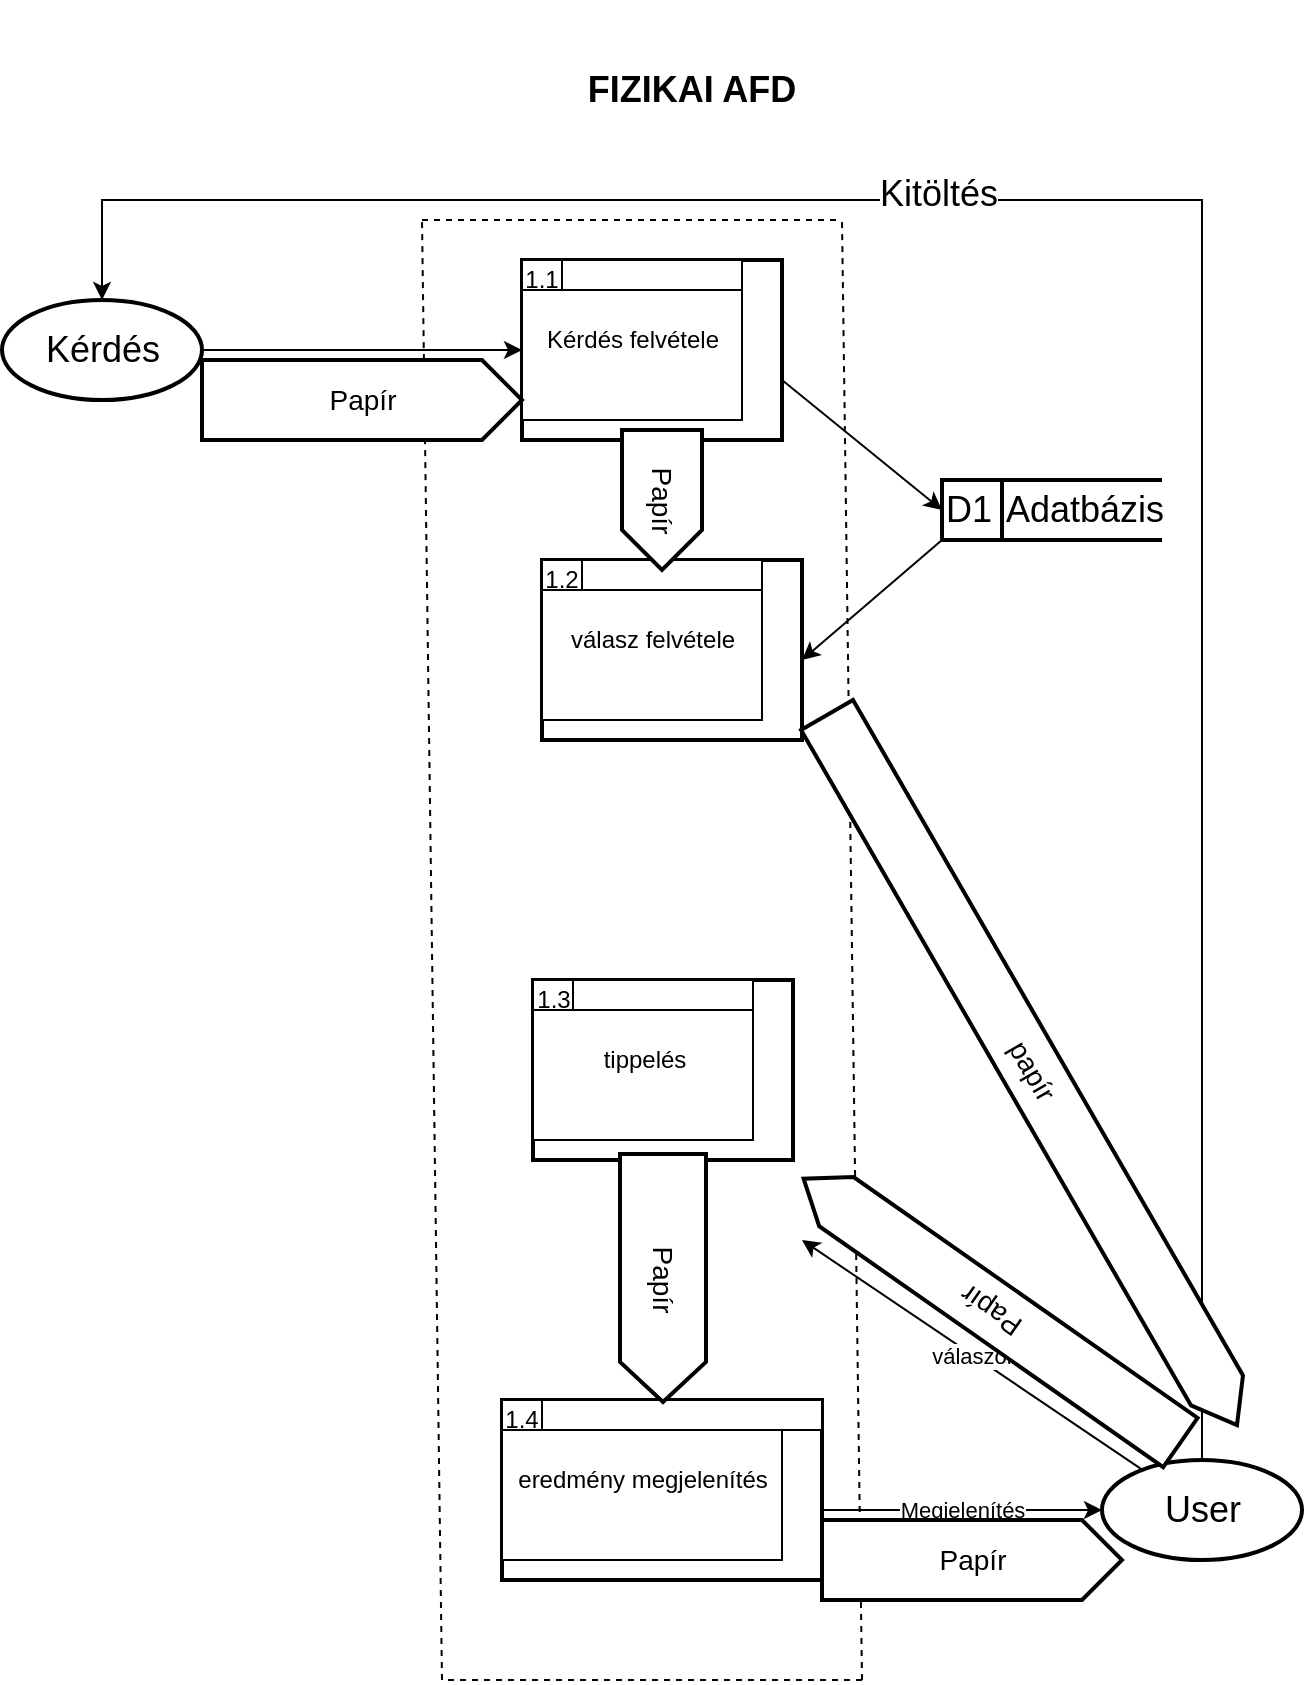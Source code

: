 <mxfile version="14.6.13" type="google"><diagram id="24V5RSeGpNA2zePlI_km" name="Page-1"><mxGraphModel dx="1050" dy="1794" grid="1" gridSize="10" guides="1" tooltips="1" connect="1" arrows="1" fold="1" page="1" pageScale="1" pageWidth="827" pageHeight="1169" math="0" shadow="0"><root><mxCell id="0"/><mxCell id="1" parent="0"/><mxCell id="r_YUSZMrnGstuEmm48H_-115" value="" style="group" vertex="1" connectable="0" parent="1"><mxGeometry x="520" y="230" width="110" height="30" as="geometry"/></mxCell><mxCell id="r_YUSZMrnGstuEmm48H_-114" value="Adatbázis" style="text;html=1;strokeColor=none;fillColor=none;align=left;verticalAlign=middle;whiteSpace=wrap;rounded=0;fontSize=18;" vertex="1" parent="r_YUSZMrnGstuEmm48H_-115"><mxGeometry x="30" y="5" width="70" height="20" as="geometry"/></mxCell><mxCell id="r_YUSZMrnGstuEmm48H_-112" value="" style="html=1;dashed=0;whitespace=wrap;shape=mxgraph.dfd.dataStoreID;align=left;spacingLeft=3;points=[[0,0],[0.5,0],[1,0],[0,0.5],[1,0.5],[0,1],[0.5,1],[1,1]];fontSize=18;strokeColor=#000000;strokeWidth=2;fillColor=none;" vertex="1" parent="r_YUSZMrnGstuEmm48H_-115"><mxGeometry width="110" height="30" as="geometry"/></mxCell><mxCell id="r_YUSZMrnGstuEmm48H_-113" value="D1" style="text;html=1;strokeColor=none;fillColor=none;align=left;verticalAlign=middle;whiteSpace=wrap;rounded=0;fontSize=18;" vertex="1" parent="r_YUSZMrnGstuEmm48H_-115"><mxGeometry y="5" width="30" height="20" as="geometry"/></mxCell><mxCell id="r_YUSZMrnGstuEmm48H_-1" value="FIZIKAI AFD" style="text;html=1;align=center;verticalAlign=middle;whiteSpace=wrap;rounded=0;perimeterSpacing=2;strokeWidth=2;fontSize=18;fontStyle=1" vertex="1" parent="1"><mxGeometry x="310" y="-10" width="170" height="90" as="geometry"/></mxCell><mxCell id="r_YUSZMrnGstuEmm48H_-2" value="Kérdés" style="shape=ellipse;html=1;dashed=0;whitespace=wrap;perimeter=ellipsePerimeter;fontSize=18;strokeColor=#000000;strokeWidth=2;fillColor=none;" vertex="1" parent="1"><mxGeometry x="50" y="140" width="100" height="50" as="geometry"/></mxCell><mxCell id="r_YUSZMrnGstuEmm48H_-22" value="" style="endArrow=classic;html=1;fontSize=18;exitX=1;exitY=0.5;exitDx=0;exitDy=0;" edge="1" parent="1" source="r_YUSZMrnGstuEmm48H_-2"><mxGeometry relative="1" as="geometry"><mxPoint x="30" y="210" as="sourcePoint"/><mxPoint x="310" y="165" as="targetPoint"/></mxGeometry></mxCell><mxCell id="r_YUSZMrnGstuEmm48H_-32" style="edgeStyle=orthogonalEdgeStyle;rounded=0;orthogonalLoop=1;jettySize=auto;html=1;exitX=1;exitY=1;exitDx=0;exitDy=0;fontSize=18;" edge="1" parent="1"><mxGeometry relative="1" as="geometry"><mxPoint x="433.724" y="312.483" as="targetPoint"/><mxPoint x="433.846" y="312.414" as="sourcePoint"/></mxGeometry></mxCell><mxCell id="r_YUSZMrnGstuEmm48H_-34" value="" style="group;align=center;fontSize=18;strokeColor=#000000;strokeWidth=2;fillColor=none;" vertex="1" connectable="0" parent="1"><mxGeometry x="310" y="120.0" width="130" height="90" as="geometry"/></mxCell><mxCell id="r_YUSZMrnGstuEmm48H_-35" value="" style="whiteSpace=wrap;html=1;rounded=0;sketch=0;align=left;" vertex="1" parent="r_YUSZMrnGstuEmm48H_-34"><mxGeometry width="20" height="20.0" as="geometry"/></mxCell><mxCell id="r_YUSZMrnGstuEmm48H_-36" value="&lt;div align=&quot;center&quot;&gt;Kérdés felvétele&lt;/div&gt;" style="html=1;dashed=0;whitespace=wrap;rounded=0;sketch=0;align=center;" vertex="1" parent="r_YUSZMrnGstuEmm48H_-34"><mxGeometry width="110" height="80.0" as="geometry"/></mxCell><mxCell id="r_YUSZMrnGstuEmm48H_-37" value="" style="rounded=0;whiteSpace=wrap;html=1;align=center;" vertex="1" parent="r_YUSZMrnGstuEmm48H_-34"><mxGeometry width="20" height="15.0" as="geometry"/></mxCell><mxCell id="r_YUSZMrnGstuEmm48H_-38" value="" style="rounded=0;whiteSpace=wrap;html=1;align=center;" vertex="1" parent="r_YUSZMrnGstuEmm48H_-34"><mxGeometry x="20" width="90" height="15.0" as="geometry"/></mxCell><mxCell id="r_YUSZMrnGstuEmm48H_-39" value="1.1" style="text;html=1;strokeColor=none;fillColor=none;align=center;verticalAlign=middle;whiteSpace=wrap;rounded=0;" vertex="1" parent="r_YUSZMrnGstuEmm48H_-34"><mxGeometry x="-10" width="40" height="20.0" as="geometry"/></mxCell><mxCell id="r_YUSZMrnGstuEmm48H_-58" value="" style="group;align=center;fontSize=18;strokeColor=#000000;strokeWidth=2;fillColor=none;" vertex="1" connectable="0" parent="1"><mxGeometry x="320" y="270.0" width="130" height="90" as="geometry"/></mxCell><mxCell id="r_YUSZMrnGstuEmm48H_-59" value="" style="whiteSpace=wrap;html=1;rounded=0;sketch=0;align=left;" vertex="1" parent="r_YUSZMrnGstuEmm48H_-58"><mxGeometry width="20" height="20.0" as="geometry"/></mxCell><mxCell id="r_YUSZMrnGstuEmm48H_-60" value="&lt;div align=&quot;center&quot;&gt;válasz felvétele&lt;/div&gt;" style="html=1;dashed=0;whitespace=wrap;rounded=0;sketch=0;align=center;" vertex="1" parent="r_YUSZMrnGstuEmm48H_-58"><mxGeometry width="110" height="80.0" as="geometry"/></mxCell><mxCell id="r_YUSZMrnGstuEmm48H_-61" value="" style="rounded=0;whiteSpace=wrap;html=1;align=center;" vertex="1" parent="r_YUSZMrnGstuEmm48H_-58"><mxGeometry width="20" height="15.0" as="geometry"/></mxCell><mxCell id="r_YUSZMrnGstuEmm48H_-62" value="" style="rounded=0;whiteSpace=wrap;html=1;align=center;" vertex="1" parent="r_YUSZMrnGstuEmm48H_-58"><mxGeometry x="20" width="90" height="15.0" as="geometry"/></mxCell><mxCell id="r_YUSZMrnGstuEmm48H_-63" value="1.2" style="text;html=1;strokeColor=none;fillColor=none;align=center;verticalAlign=middle;whiteSpace=wrap;rounded=0;" vertex="1" parent="r_YUSZMrnGstuEmm48H_-58"><mxGeometry x="-10" width="40" height="20.0" as="geometry"/></mxCell><mxCell id="r_YUSZMrnGstuEmm48H_-70" value="" style="group;align=center;fontSize=18;strokeColor=#000000;strokeWidth=2;fillColor=none;" vertex="1" connectable="0" parent="1"><mxGeometry x="315.5" y="480" width="130" height="90" as="geometry"/></mxCell><mxCell id="r_YUSZMrnGstuEmm48H_-71" value="" style="whiteSpace=wrap;html=1;rounded=0;sketch=0;align=left;" vertex="1" parent="r_YUSZMrnGstuEmm48H_-70"><mxGeometry width="20" height="20.0" as="geometry"/></mxCell><mxCell id="r_YUSZMrnGstuEmm48H_-72" value="&lt;div align=&quot;center&quot;&gt;tippelés&lt;/div&gt;" style="html=1;dashed=0;whitespace=wrap;rounded=0;sketch=0;align=center;" vertex="1" parent="r_YUSZMrnGstuEmm48H_-70"><mxGeometry width="110" height="80.0" as="geometry"/></mxCell><mxCell id="r_YUSZMrnGstuEmm48H_-73" value="" style="rounded=0;whiteSpace=wrap;html=1;align=center;" vertex="1" parent="r_YUSZMrnGstuEmm48H_-70"><mxGeometry width="20" height="15.0" as="geometry"/></mxCell><mxCell id="r_YUSZMrnGstuEmm48H_-74" value="" style="rounded=0;whiteSpace=wrap;html=1;align=center;" vertex="1" parent="r_YUSZMrnGstuEmm48H_-70"><mxGeometry x="20" width="90" height="15.0" as="geometry"/></mxCell><mxCell id="r_YUSZMrnGstuEmm48H_-75" value="1.3" style="text;html=1;strokeColor=none;fillColor=none;align=center;verticalAlign=middle;whiteSpace=wrap;rounded=0;" vertex="1" parent="r_YUSZMrnGstuEmm48H_-70"><mxGeometry x="-10" width="40" height="20.0" as="geometry"/></mxCell><mxCell id="r_YUSZMrnGstuEmm48H_-76" value="" style="group;align=center;fontSize=18;strokeColor=#000000;strokeWidth=2;fillColor=none;" vertex="1" connectable="0" parent="1"><mxGeometry x="300" y="690" width="160" height="90" as="geometry"/></mxCell><mxCell id="r_YUSZMrnGstuEmm48H_-77" value="" style="whiteSpace=wrap;html=1;rounded=0;sketch=0;align=left;" vertex="1" parent="r_YUSZMrnGstuEmm48H_-76"><mxGeometry width="20" height="20.0" as="geometry"/></mxCell><mxCell id="r_YUSZMrnGstuEmm48H_-78" value="&lt;div align=&quot;center&quot;&gt;eredmény megjelenítés&lt;/div&gt;" style="html=1;dashed=0;whitespace=wrap;rounded=0;sketch=0;align=center;" vertex="1" parent="r_YUSZMrnGstuEmm48H_-76"><mxGeometry width="140" height="80" as="geometry"/></mxCell><mxCell id="r_YUSZMrnGstuEmm48H_-79" value="" style="rounded=0;whiteSpace=wrap;html=1;align=center;" vertex="1" parent="r_YUSZMrnGstuEmm48H_-76"><mxGeometry width="20" height="15.0" as="geometry"/></mxCell><mxCell id="r_YUSZMrnGstuEmm48H_-80" value="" style="rounded=0;whiteSpace=wrap;html=1;align=center;" vertex="1" parent="r_YUSZMrnGstuEmm48H_-76"><mxGeometry x="20" width="140" height="15" as="geometry"/></mxCell><mxCell id="r_YUSZMrnGstuEmm48H_-81" value="1.4" style="text;html=1;strokeColor=none;fillColor=none;align=center;verticalAlign=middle;whiteSpace=wrap;rounded=0;" vertex="1" parent="r_YUSZMrnGstuEmm48H_-76"><mxGeometry x="-10" width="40" height="20.0" as="geometry"/></mxCell><mxCell id="r_YUSZMrnGstuEmm48H_-97" style="edgeStyle=orthogonalEdgeStyle;rounded=0;orthogonalLoop=1;jettySize=auto;html=1;exitX=0.5;exitY=0;exitDx=0;exitDy=0;fontSize=18;entryX=0.5;entryY=0;entryDx=0;entryDy=0;" edge="1" parent="1" source="r_YUSZMrnGstuEmm48H_-94" target="r_YUSZMrnGstuEmm48H_-2"><mxGeometry relative="1" as="geometry"><mxPoint x="540" y="80" as="targetPoint"/><Array as="points"><mxPoint x="650" y="90"/><mxPoint x="100" y="90"/></Array></mxGeometry></mxCell><mxCell id="r_YUSZMrnGstuEmm48H_-98" value="Kitöltés" style="edgeLabel;html=1;align=center;verticalAlign=middle;resizable=0;points=[];fontSize=18;" vertex="1" connectable="0" parent="r_YUSZMrnGstuEmm48H_-97"><mxGeometry x="0.239" y="-3" relative="1" as="geometry"><mxPoint as="offset"/></mxGeometry></mxCell><mxCell id="r_YUSZMrnGstuEmm48H_-94" value="User" style="shape=ellipse;html=1;dashed=0;whitespace=wrap;perimeter=ellipsePerimeter;fontSize=18;strokeColor=#000000;strokeWidth=2;fillColor=none;" vertex="1" parent="1"><mxGeometry x="600" y="720" width="100" height="50" as="geometry"/></mxCell><mxCell id="r_YUSZMrnGstuEmm48H_-99" value="" style="endArrow=classic;html=1;fontSize=18;" edge="1" parent="1"><mxGeometry relative="1" as="geometry"><mxPoint x="460" y="745" as="sourcePoint"/><mxPoint x="600" y="745" as="targetPoint"/><Array as="points"><mxPoint x="530" y="745"/></Array></mxGeometry></mxCell><mxCell id="r_YUSZMrnGstuEmm48H_-100" value="Megjelenítés" style="edgeLabel;resizable=0;html=1;align=center;verticalAlign=middle;" connectable="0" vertex="1" parent="r_YUSZMrnGstuEmm48H_-99"><mxGeometry relative="1" as="geometry"/></mxCell><mxCell id="r_YUSZMrnGstuEmm48H_-103" value="" style="endArrow=none;dashed=1;html=1;fontSize=18;" edge="1" parent="1"><mxGeometry width="50" height="50" relative="1" as="geometry"><mxPoint x="480" y="830" as="sourcePoint"/><mxPoint x="470" y="100" as="targetPoint"/></mxGeometry></mxCell><mxCell id="r_YUSZMrnGstuEmm48H_-104" value="" style="endArrow=none;dashed=1;html=1;fontSize=18;" edge="1" parent="1"><mxGeometry width="50" height="50" relative="1" as="geometry"><mxPoint x="480" y="830" as="sourcePoint"/><mxPoint x="270" y="830" as="targetPoint"/></mxGeometry></mxCell><mxCell id="r_YUSZMrnGstuEmm48H_-105" value="" style="endArrow=none;dashed=1;html=1;fontSize=18;" edge="1" parent="1"><mxGeometry width="50" height="50" relative="1" as="geometry"><mxPoint x="270" y="830" as="sourcePoint"/><mxPoint x="260" y="100" as="targetPoint"/></mxGeometry></mxCell><mxCell id="r_YUSZMrnGstuEmm48H_-106" value="" style="endArrow=none;dashed=1;html=1;fontSize=18;" edge="1" parent="1"><mxGeometry width="50" height="50" relative="1" as="geometry"><mxPoint x="260" y="100" as="sourcePoint"/><mxPoint x="470" y="100" as="targetPoint"/></mxGeometry></mxCell><mxCell id="r_YUSZMrnGstuEmm48H_-116" value="" style="endArrow=classic;html=1;fontSize=18;entryX=0;entryY=0.5;entryDx=0;entryDy=0;" edge="1" parent="1" target="r_YUSZMrnGstuEmm48H_-113"><mxGeometry relative="1" as="geometry"><mxPoint x="440" y="180" as="sourcePoint"/><mxPoint x="510" y="240" as="targetPoint"/></mxGeometry></mxCell><mxCell id="r_YUSZMrnGstuEmm48H_-121" value="" style="endArrow=classic;html=1;fontSize=18;exitX=0;exitY=1;exitDx=0;exitDy=0;" edge="1" parent="1" source="r_YUSZMrnGstuEmm48H_-112"><mxGeometry relative="1" as="geometry"><mxPoint x="560" y="300" as="sourcePoint"/><mxPoint x="450" y="320" as="targetPoint"/></mxGeometry></mxCell><mxCell id="r_YUSZMrnGstuEmm48H_-127" value="" style="endArrow=classic;html=1;fontSize=18;" edge="1" parent="1" source="r_YUSZMrnGstuEmm48H_-94"><mxGeometry relative="1" as="geometry"><mxPoint x="500" y="630" as="sourcePoint"/><mxPoint x="450" y="610" as="targetPoint"/></mxGeometry></mxCell><mxCell id="r_YUSZMrnGstuEmm48H_-128" value="válaszok" style="edgeLabel;resizable=0;html=1;align=center;verticalAlign=middle;" connectable="0" vertex="1" parent="r_YUSZMrnGstuEmm48H_-127"><mxGeometry relative="1" as="geometry"/></mxCell><mxCell id="r_YUSZMrnGstuEmm48H_-139" value="Papír" style="html=1;shape=mxgraph.infographic.ribbonSimple;notch1=0;notch2=20;align=center;verticalAlign=middle;fontSize=14;fontStyle=0;fillColor=#FFFFFF;strokeColor=#000000;strokeWidth=2;" vertex="1" parent="1"><mxGeometry x="150" y="170" width="160" height="40" as="geometry"/></mxCell><mxCell id="r_YUSZMrnGstuEmm48H_-140" value="Papír" style="html=1;shape=mxgraph.infographic.ribbonSimple;notch1=0;notch2=20;align=center;verticalAlign=middle;fontSize=14;fontStyle=0;fillColor=#FFFFFF;strokeColor=#000000;strokeWidth=2;rotation=90;" vertex="1" parent="1"><mxGeometry x="345" y="220" width="70" height="40" as="geometry"/></mxCell><mxCell id="r_YUSZMrnGstuEmm48H_-143" value="Papír" style="html=1;shape=mxgraph.infographic.ribbonSimple;notch1=0;notch2=20;align=center;verticalAlign=middle;fontSize=14;fontStyle=0;fillColor=#FFFFFF;strokeColor=#000000;strokeWidth=2;rotation=0;" vertex="1" parent="1"><mxGeometry x="460" y="750" width="150" height="40" as="geometry"/></mxCell><mxCell id="r_YUSZMrnGstuEmm48H_-148" value="papír" style="html=1;shape=mxgraph.infographic.ribbonSimple;notch1=0;notch2=20;align=center;verticalAlign=middle;fontSize=14;fontStyle=0;fillColor=#FFFFFF;strokeColor=#000000;strokeWidth=2;rotation=60;" vertex="1" parent="1"><mxGeometry x="360" y="510" width="410" height="30" as="geometry"/></mxCell><mxCell id="r_YUSZMrnGstuEmm48H_-152" value="Papír" style="html=1;shape=mxgraph.infographic.ribbonSimple;notch1=0;notch2=20;align=center;verticalAlign=middle;fontSize=14;fontStyle=0;fillColor=#FFFFFF;strokeColor=#000000;strokeWidth=2;rotation=-145;" vertex="1" parent="1"><mxGeometry x="430" y="630.3" width="230" height="30" as="geometry"/></mxCell><mxCell id="r_YUSZMrnGstuEmm48H_-153" value="Papír" style="html=1;shape=mxgraph.infographic.ribbonSimple;notch1=0;notch2=20;align=center;verticalAlign=middle;fontSize=14;fontStyle=0;fillColor=#FFFFFF;strokeColor=#000000;strokeWidth=2;rotation=90;" vertex="1" parent="1"><mxGeometry x="318.5" y="607.5" width="124" height="43" as="geometry"/></mxCell></root></mxGraphModel></diagram></mxfile>